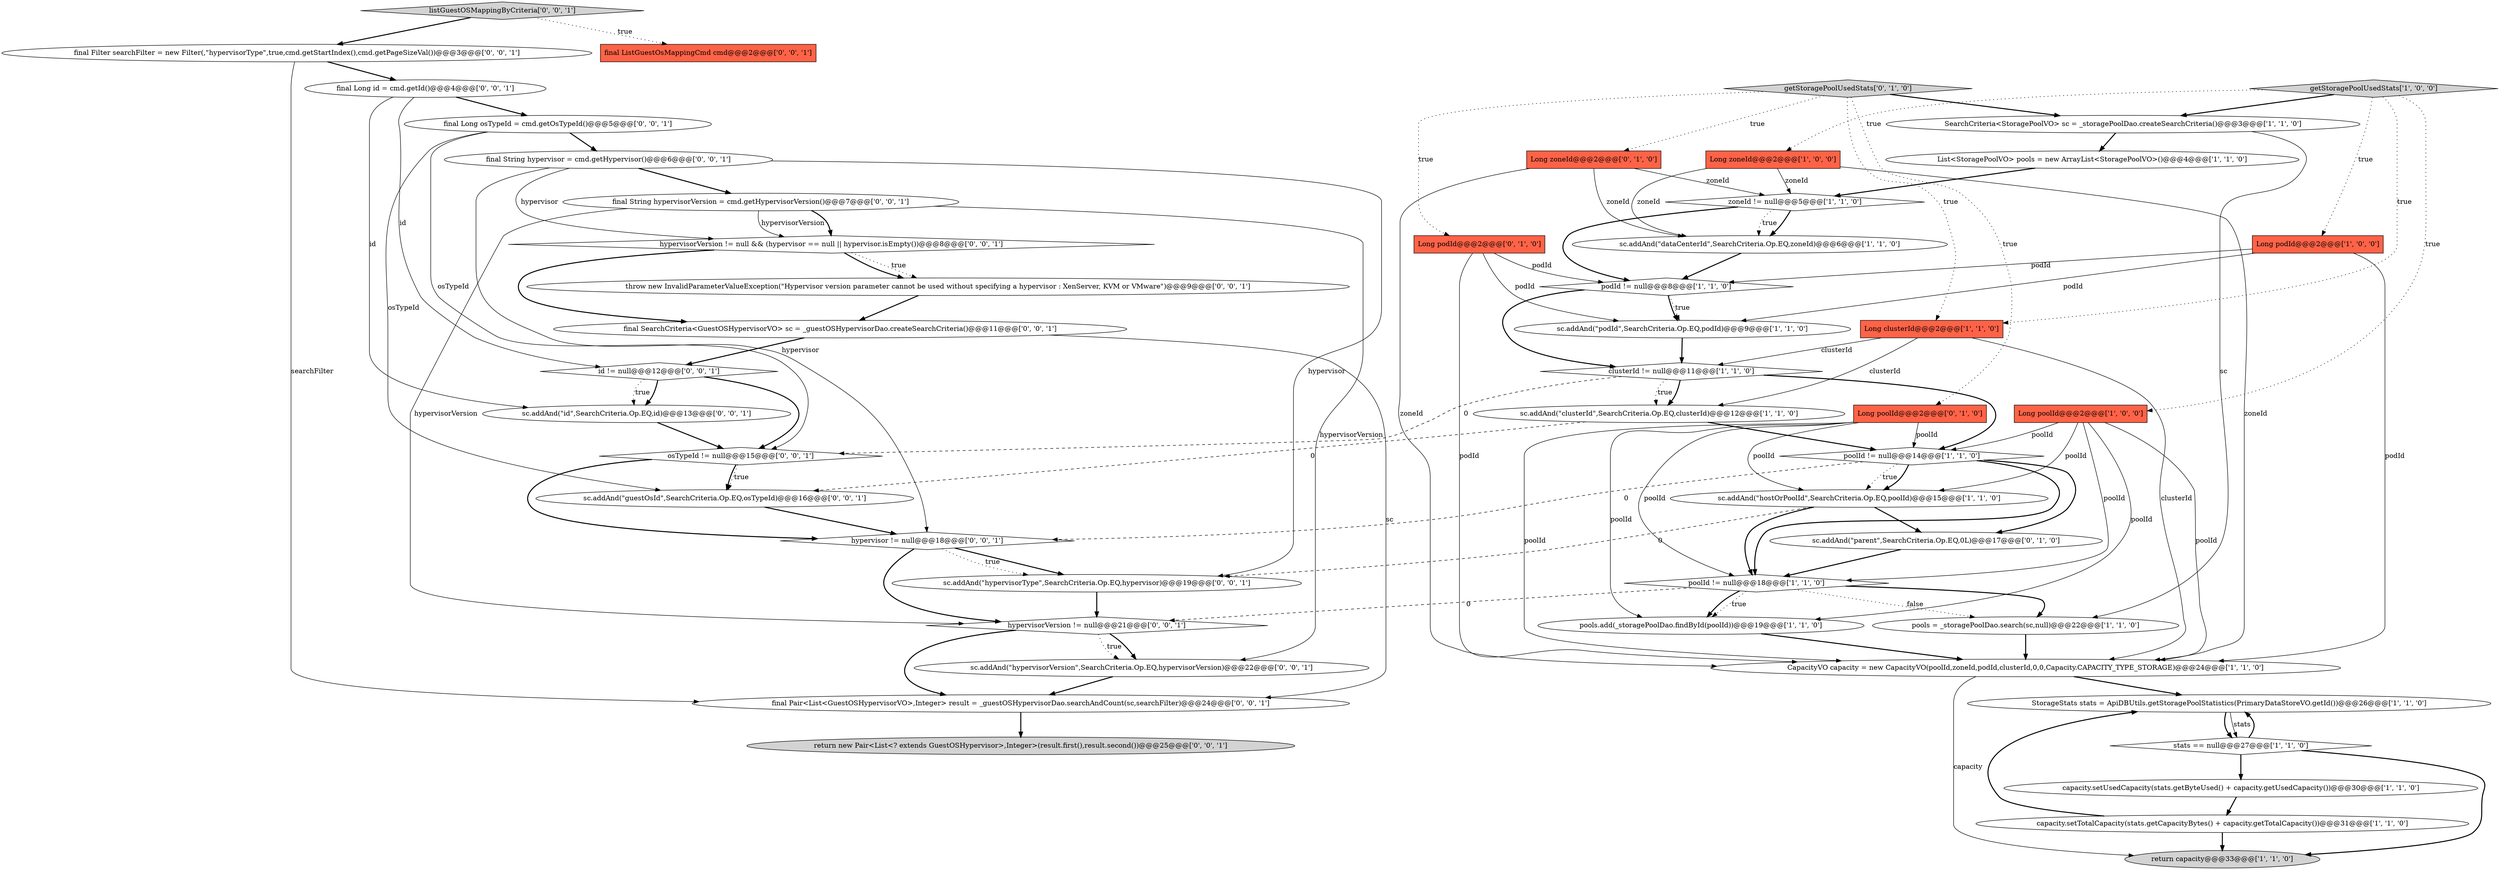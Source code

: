 digraph {
9 [style = filled, label = "List<StoragePoolVO> pools = new ArrayList<StoragePoolVO>()@@@4@@@['1', '1', '0']", fillcolor = white, shape = ellipse image = "AAA0AAABBB1BBB"];
22 [style = filled, label = "sc.addAnd(\"podId\",SearchCriteria.Op.EQ,podId)@@@9@@@['1', '1', '0']", fillcolor = white, shape = ellipse image = "AAA0AAABBB1BBB"];
2 [style = filled, label = "sc.addAnd(\"hostOrPoolId\",SearchCriteria.Op.EQ,poolId)@@@15@@@['1', '1', '0']", fillcolor = white, shape = ellipse image = "AAA0AAABBB1BBB"];
35 [style = filled, label = "throw new InvalidParameterValueException(\"Hypervisor version parameter cannot be used without specifying a hypervisor : XenServer, KVM or VMware\")@@@9@@@['0', '0', '1']", fillcolor = white, shape = ellipse image = "AAA0AAABBB3BBB"];
40 [style = filled, label = "final Filter searchFilter = new Filter(,\"hypervisorType\",true,cmd.getStartIndex(),cmd.getPageSizeVal())@@@3@@@['0', '0', '1']", fillcolor = white, shape = ellipse image = "AAA0AAABBB3BBB"];
23 [style = filled, label = "capacity.setUsedCapacity(stats.getByteUsed() + capacity.getUsedCapacity())@@@30@@@['1', '1', '0']", fillcolor = white, shape = ellipse image = "AAA0AAABBB1BBB"];
16 [style = filled, label = "getStoragePoolUsedStats['1', '0', '0']", fillcolor = lightgray, shape = diamond image = "AAA0AAABBB1BBB"];
48 [style = filled, label = "hypervisorVersion != null@@@21@@@['0', '0', '1']", fillcolor = white, shape = diamond image = "AAA0AAABBB3BBB"];
5 [style = filled, label = "clusterId != null@@@11@@@['1', '1', '0']", fillcolor = white, shape = diamond image = "AAA0AAABBB1BBB"];
11 [style = filled, label = "pools.add(_storagePoolDao.findById(poolId))@@@19@@@['1', '1', '0']", fillcolor = white, shape = ellipse image = "AAA0AAABBB1BBB"];
6 [style = filled, label = "CapacityVO capacity = new CapacityVO(poolId,zoneId,podId,clusterId,0,0,Capacity.CAPACITY_TYPE_STORAGE)@@@24@@@['1', '1', '0']", fillcolor = white, shape = ellipse image = "AAA0AAABBB1BBB"];
19 [style = filled, label = "poolId != null@@@18@@@['1', '1', '0']", fillcolor = white, shape = diamond image = "AAA0AAABBB1BBB"];
38 [style = filled, label = "hypervisor != null@@@18@@@['0', '0', '1']", fillcolor = white, shape = diamond image = "AAA0AAABBB3BBB"];
12 [style = filled, label = "sc.addAnd(\"clusterId\",SearchCriteria.Op.EQ,clusterId)@@@12@@@['1', '1', '0']", fillcolor = white, shape = ellipse image = "AAA0AAABBB1BBB"];
34 [style = filled, label = "listGuestOSMappingByCriteria['0', '0', '1']", fillcolor = lightgray, shape = diamond image = "AAA0AAABBB3BBB"];
39 [style = filled, label = "sc.addAnd(\"hypervisorVersion\",SearchCriteria.Op.EQ,hypervisorVersion)@@@22@@@['0', '0', '1']", fillcolor = white, shape = ellipse image = "AAA0AAABBB3BBB"];
20 [style = filled, label = "podId != null@@@8@@@['1', '1', '0']", fillcolor = white, shape = diamond image = "AAA0AAABBB1BBB"];
46 [style = filled, label = "osTypeId != null@@@15@@@['0', '0', '1']", fillcolor = white, shape = diamond image = "AAA0AAABBB3BBB"];
15 [style = filled, label = "stats == null@@@27@@@['1', '1', '0']", fillcolor = white, shape = diamond image = "AAA0AAABBB1BBB"];
37 [style = filled, label = "final String hypervisorVersion = cmd.getHypervisorVersion()@@@7@@@['0', '0', '1']", fillcolor = white, shape = ellipse image = "AAA0AAABBB3BBB"];
33 [style = filled, label = "final Pair<List<GuestOSHypervisorVO>,Integer> result = _guestOSHypervisorDao.searchAndCount(sc,searchFilter)@@@24@@@['0', '0', '1']", fillcolor = white, shape = ellipse image = "AAA0AAABBB3BBB"];
10 [style = filled, label = "zoneId != null@@@5@@@['1', '1', '0']", fillcolor = white, shape = diamond image = "AAA0AAABBB1BBB"];
29 [style = filled, label = "final Long id = cmd.getId()@@@4@@@['0', '0', '1']", fillcolor = white, shape = ellipse image = "AAA0AAABBB3BBB"];
31 [style = filled, label = "hypervisorVersion != null && (hypervisor == null || hypervisor.isEmpty())@@@8@@@['0', '0', '1']", fillcolor = white, shape = diamond image = "AAA0AAABBB3BBB"];
3 [style = filled, label = "Long podId@@@2@@@['1', '0', '0']", fillcolor = tomato, shape = box image = "AAA0AAABBB1BBB"];
24 [style = filled, label = "Long podId@@@2@@@['0', '1', '0']", fillcolor = tomato, shape = box image = "AAA0AAABBB2BBB"];
0 [style = filled, label = "poolId != null@@@14@@@['1', '1', '0']", fillcolor = white, shape = diamond image = "AAA0AAABBB1BBB"];
1 [style = filled, label = "pools = _storagePoolDao.search(sc,null)@@@22@@@['1', '1', '0']", fillcolor = white, shape = ellipse image = "AAA0AAABBB1BBB"];
21 [style = filled, label = "Long clusterId@@@2@@@['1', '1', '0']", fillcolor = tomato, shape = box image = "AAA0AAABBB1BBB"];
26 [style = filled, label = "Long zoneId@@@2@@@['0', '1', '0']", fillcolor = tomato, shape = box image = "AAA0AAABBB2BBB"];
13 [style = filled, label = "return capacity@@@33@@@['1', '1', '0']", fillcolor = lightgray, shape = ellipse image = "AAA0AAABBB1BBB"];
30 [style = filled, label = "final String hypervisor = cmd.getHypervisor()@@@6@@@['0', '0', '1']", fillcolor = white, shape = ellipse image = "AAA0AAABBB3BBB"];
47 [style = filled, label = "final ListGuestOsMappingCmd cmd@@@2@@@['0', '0', '1']", fillcolor = tomato, shape = box image = "AAA0AAABBB3BBB"];
8 [style = filled, label = "capacity.setTotalCapacity(stats.getCapacityBytes() + capacity.getTotalCapacity())@@@31@@@['1', '1', '0']", fillcolor = white, shape = ellipse image = "AAA0AAABBB1BBB"];
27 [style = filled, label = "sc.addAnd(\"parent\",SearchCriteria.Op.EQ,0L)@@@17@@@['0', '1', '0']", fillcolor = white, shape = ellipse image = "AAA1AAABBB2BBB"];
7 [style = filled, label = "Long zoneId@@@2@@@['1', '0', '0']", fillcolor = tomato, shape = box image = "AAA0AAABBB1BBB"];
14 [style = filled, label = "StorageStats stats = ApiDBUtils.getStoragePoolStatistics(PrimaryDataStoreVO.getId())@@@26@@@['1', '1', '0']", fillcolor = white, shape = ellipse image = "AAA0AAABBB1BBB"];
36 [style = filled, label = "sc.addAnd(\"hypervisorType\",SearchCriteria.Op.EQ,hypervisor)@@@19@@@['0', '0', '1']", fillcolor = white, shape = ellipse image = "AAA0AAABBB3BBB"];
45 [style = filled, label = "id != null@@@12@@@['0', '0', '1']", fillcolor = white, shape = diamond image = "AAA0AAABBB3BBB"];
4 [style = filled, label = "sc.addAnd(\"dataCenterId\",SearchCriteria.Op.EQ,zoneId)@@@6@@@['1', '1', '0']", fillcolor = white, shape = ellipse image = "AAA0AAABBB1BBB"];
44 [style = filled, label = "final Long osTypeId = cmd.getOsTypeId()@@@5@@@['0', '0', '1']", fillcolor = white, shape = ellipse image = "AAA0AAABBB3BBB"];
25 [style = filled, label = "getStoragePoolUsedStats['0', '1', '0']", fillcolor = lightgray, shape = diamond image = "AAA0AAABBB2BBB"];
17 [style = filled, label = "SearchCriteria<StoragePoolVO> sc = _storagePoolDao.createSearchCriteria()@@@3@@@['1', '1', '0']", fillcolor = white, shape = ellipse image = "AAA0AAABBB1BBB"];
18 [style = filled, label = "Long poolId@@@2@@@['1', '0', '0']", fillcolor = tomato, shape = box image = "AAA0AAABBB1BBB"];
41 [style = filled, label = "sc.addAnd(\"guestOsId\",SearchCriteria.Op.EQ,osTypeId)@@@16@@@['0', '0', '1']", fillcolor = white, shape = ellipse image = "AAA0AAABBB3BBB"];
28 [style = filled, label = "Long poolId@@@2@@@['0', '1', '0']", fillcolor = tomato, shape = box image = "AAA0AAABBB2BBB"];
32 [style = filled, label = "sc.addAnd(\"id\",SearchCriteria.Op.EQ,id)@@@13@@@['0', '0', '1']", fillcolor = white, shape = ellipse image = "AAA0AAABBB3BBB"];
43 [style = filled, label = "final SearchCriteria<GuestOSHypervisorVO> sc = _guestOSHypervisorDao.createSearchCriteria()@@@11@@@['0', '0', '1']", fillcolor = white, shape = ellipse image = "AAA0AAABBB3BBB"];
42 [style = filled, label = "return new Pair<List<? extends GuestOSHypervisor>,Integer>(result.first(),result.second())@@@25@@@['0', '0', '1']", fillcolor = lightgray, shape = ellipse image = "AAA0AAABBB3BBB"];
0->38 [style = dashed, label="0"];
40->33 [style = solid, label="searchFilter"];
8->14 [style = bold, label=""];
21->6 [style = solid, label="clusterId"];
19->48 [style = dashed, label="0"];
38->36 [style = bold, label=""];
28->11 [style = solid, label="poolId"];
43->45 [style = bold, label=""];
28->19 [style = solid, label="poolId"];
16->18 [style = dotted, label="true"];
18->19 [style = solid, label="poolId"];
25->21 [style = dotted, label="true"];
45->32 [style = bold, label=""];
44->46 [style = solid, label="osTypeId"];
25->26 [style = dotted, label="true"];
25->17 [style = bold, label=""];
44->41 [style = solid, label="osTypeId"];
18->2 [style = solid, label="poolId"];
28->2 [style = solid, label="poolId"];
28->6 [style = solid, label="poolId"];
0->27 [style = bold, label=""];
18->11 [style = solid, label="poolId"];
45->46 [style = bold, label=""];
46->38 [style = bold, label=""];
19->11 [style = dotted, label="true"];
7->6 [style = solid, label="zoneId"];
48->39 [style = dotted, label="true"];
44->30 [style = bold, label=""];
41->38 [style = bold, label=""];
15->13 [style = bold, label=""];
5->12 [style = bold, label=""];
27->19 [style = bold, label=""];
24->20 [style = solid, label="podId"];
16->3 [style = dotted, label="true"];
37->31 [style = solid, label="hypervisorVersion"];
34->47 [style = dotted, label="true"];
2->36 [style = dashed, label="0"];
12->0 [style = bold, label=""];
39->33 [style = bold, label=""];
31->43 [style = bold, label=""];
37->31 [style = bold, label=""];
15->23 [style = bold, label=""];
37->39 [style = solid, label="hypervisorVersion"];
0->19 [style = bold, label=""];
48->33 [style = bold, label=""];
11->6 [style = bold, label=""];
3->20 [style = solid, label="podId"];
21->12 [style = solid, label="clusterId"];
7->4 [style = solid, label="zoneId"];
31->35 [style = dotted, label="true"];
25->28 [style = dotted, label="true"];
46->41 [style = dotted, label="true"];
6->14 [style = bold, label=""];
19->11 [style = bold, label=""];
10->4 [style = bold, label=""];
7->10 [style = solid, label="zoneId"];
17->9 [style = bold, label=""];
38->48 [style = bold, label=""];
30->36 [style = solid, label="hypervisor"];
2->27 [style = bold, label=""];
21->5 [style = solid, label="clusterId"];
18->6 [style = solid, label="poolId"];
46->41 [style = bold, label=""];
3->6 [style = solid, label="podId"];
9->10 [style = bold, label=""];
10->20 [style = bold, label=""];
17->1 [style = solid, label="sc"];
0->2 [style = dotted, label="true"];
6->13 [style = solid, label="capacity"];
43->33 [style = solid, label="sc"];
26->10 [style = solid, label="zoneId"];
35->43 [style = bold, label=""];
20->5 [style = bold, label=""];
20->22 [style = bold, label=""];
37->48 [style = solid, label="hypervisorVersion"];
5->12 [style = dotted, label="true"];
16->7 [style = dotted, label="true"];
38->36 [style = dotted, label="true"];
29->32 [style = solid, label="id"];
2->19 [style = bold, label=""];
32->46 [style = bold, label=""];
15->14 [style = bold, label=""];
24->22 [style = solid, label="podId"];
16->21 [style = dotted, label="true"];
26->4 [style = solid, label="zoneId"];
8->13 [style = bold, label=""];
40->29 [style = bold, label=""];
26->6 [style = solid, label="zoneId"];
16->17 [style = bold, label=""];
36->48 [style = bold, label=""];
14->15 [style = bold, label=""];
3->22 [style = solid, label="podId"];
18->0 [style = solid, label="poolId"];
5->46 [style = dashed, label="0"];
22->5 [style = bold, label=""];
45->32 [style = dotted, label="true"];
30->37 [style = bold, label=""];
19->1 [style = bold, label=""];
14->15 [style = solid, label="stats"];
30->38 [style = solid, label="hypervisor"];
34->40 [style = bold, label=""];
12->41 [style = dashed, label="0"];
48->39 [style = bold, label=""];
1->6 [style = bold, label=""];
4->20 [style = bold, label=""];
19->1 [style = dotted, label="false"];
31->35 [style = bold, label=""];
5->0 [style = bold, label=""];
10->4 [style = dotted, label="true"];
23->8 [style = bold, label=""];
25->24 [style = dotted, label="true"];
20->22 [style = dotted, label="true"];
28->0 [style = solid, label="poolId"];
30->31 [style = solid, label="hypervisor"];
0->2 [style = bold, label=""];
29->44 [style = bold, label=""];
29->45 [style = solid, label="id"];
24->6 [style = solid, label="podId"];
33->42 [style = bold, label=""];
}

